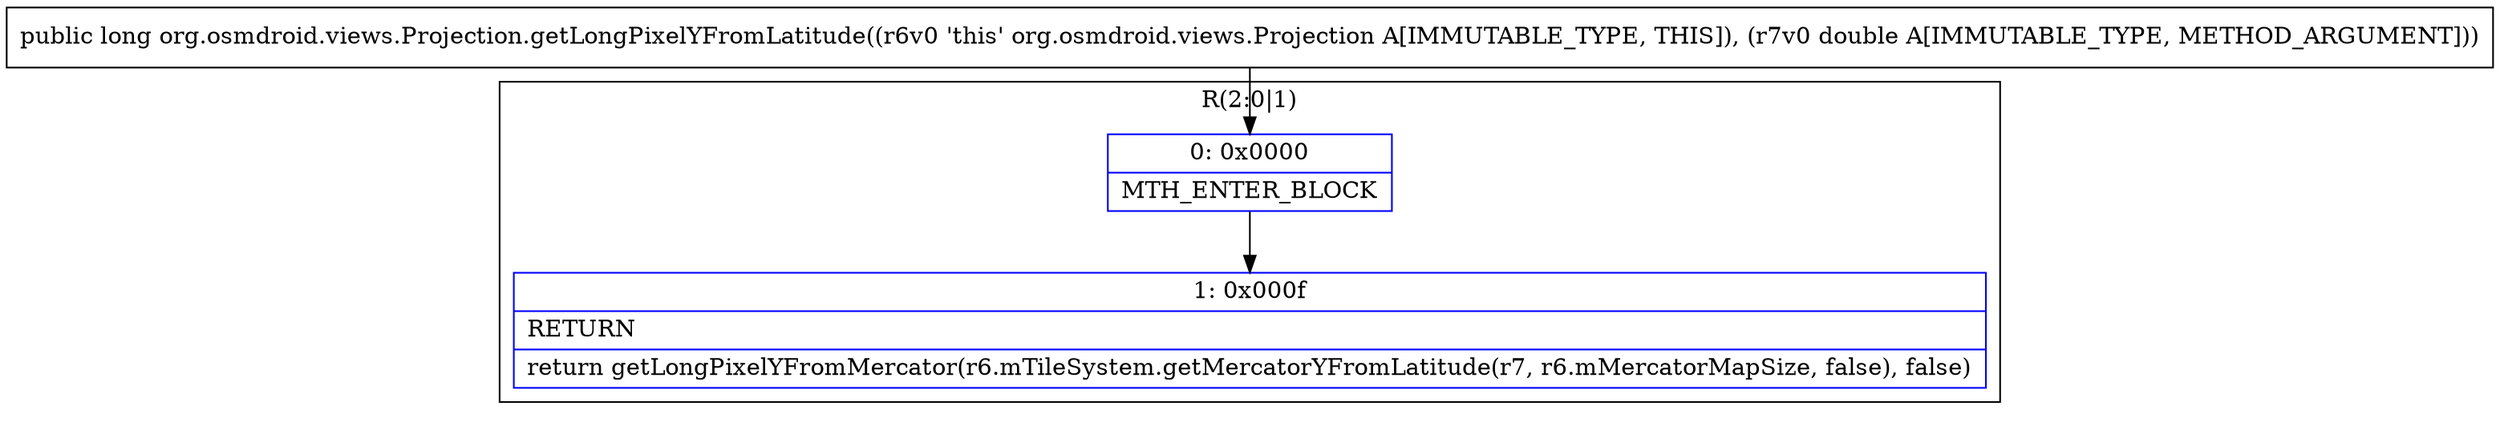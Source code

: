 digraph "CFG fororg.osmdroid.views.Projection.getLongPixelYFromLatitude(D)J" {
subgraph cluster_Region_200546662 {
label = "R(2:0|1)";
node [shape=record,color=blue];
Node_0 [shape=record,label="{0\:\ 0x0000|MTH_ENTER_BLOCK\l}"];
Node_1 [shape=record,label="{1\:\ 0x000f|RETURN\l|return getLongPixelYFromMercator(r6.mTileSystem.getMercatorYFromLatitude(r7, r6.mMercatorMapSize, false), false)\l}"];
}
MethodNode[shape=record,label="{public long org.osmdroid.views.Projection.getLongPixelYFromLatitude((r6v0 'this' org.osmdroid.views.Projection A[IMMUTABLE_TYPE, THIS]), (r7v0 double A[IMMUTABLE_TYPE, METHOD_ARGUMENT])) }"];
MethodNode -> Node_0;
Node_0 -> Node_1;
}


